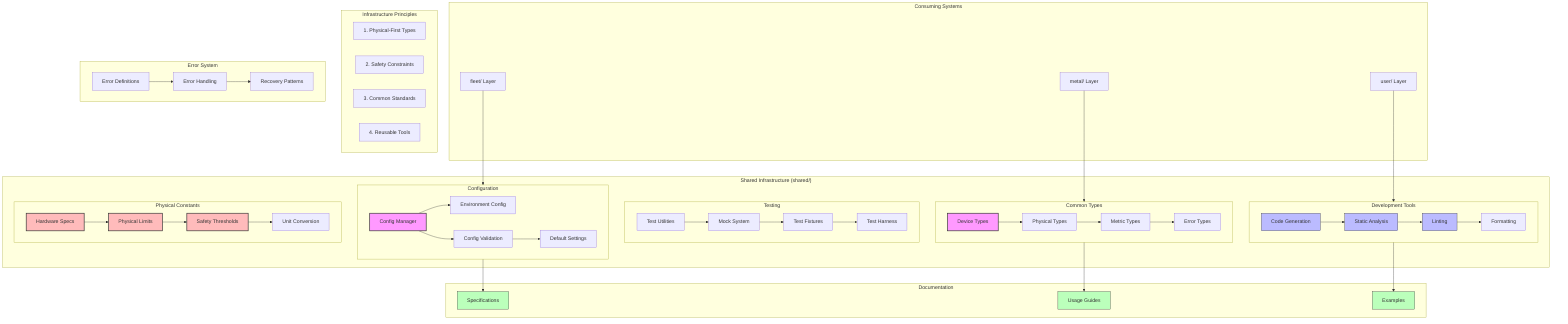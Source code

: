 graph TB
    %% Shared Infrastructure Overview
    subgraph SharedInfra["Shared Infrastructure (shared/)"]
        direction TB
        
        %% Configuration System
        subgraph Config["Configuration"]
            configMgr["Config Manager"]
            envConfig["Environment Config"]
            validation["Config Validation"]
            defaults["Default Settings"]
            
            configMgr --> envConfig
            configMgr --> validation
            validation --> defaults
        end

        %% Common Types
        subgraph Types["Common Types"]
            deviceTypes["Device Types"]
            physicalTypes["Physical Types"]
            metricTypes["Metric Types"]
            errorTypes["Error Types"]
            
            deviceTypes --> physicalTypes
            physicalTypes --> metricTypes
            metricTypes --> errorTypes
        end

        %% Testing Infrastructure
        subgraph Testing["Testing"]
            testUtils["Test Utilities"]
            mocks["Mock System"]
            fixtures["Test Fixtures"]
            harness["Test Harness"]
            
            testUtils --> mocks
            mocks --> fixtures
            fixtures --> harness
        end

        %% Tools
        subgraph Tools["Development Tools"]
            codegen["Code Generation"]
            analysis["Static Analysis"]
            linting["Linting"]
            formatting["Formatting"]
            
            codegen --> analysis
            analysis --> linting
            linting --> formatting
        end

        %% Physical Constants
        subgraph Constants["Physical Constants"]
            hardware["Hardware Specs"]
            limits["Physical Limits"]
            thresholds["Safety Thresholds"]
            conversion["Unit Conversion"]
            
            hardware --> limits
            limits --> thresholds
            thresholds --> conversion
        end
    end

    %% Consuming Systems
    subgraph Consumers["Consuming Systems"]
        metal["metal/ Layer"]
        fleet["fleet/ Layer"]
        user["user/ Layer"]
    end

    %% Documentation
    subgraph Docs["Documentation"]
        specs["Specifications"]
        guides["Usage Guides"]
        examples["Examples"]
    end

    %% Integration Points
    metal --> Types
    fleet --> Config
    user --> Tools

    Config --> specs
    Types --> guides
    Tools --> examples

    %% Style Definitions
    classDef core fill:#f9f,stroke:#333,stroke-width:2px
    classDef physical fill:#fbb,stroke:#333,stroke-width:2px
    classDef tools fill:#bbf,stroke:#333,stroke-width:1px
    classDef docs fill:#bfb,stroke:#333,stroke-width:1px

    class configMgr,deviceTypes core
    class hardware,limits,thresholds physical
    class codegen,analysis,linting tools
    class specs,guides,examples docs

    %% Notes
    subgraph Notes["Infrastructure Principles"]
        note1["1. Physical-First Types"]
        note2["2. Safety Constraints"]
        note3["3. Common Standards"]
        note4["4. Reusable Tools"]
    end

    %% Error Handling
    subgraph ErrorSystem["Error System"]
        errorDefs["Error Definitions"]
        handling["Error Handling"]
        recovery["Recovery Patterns"]
        
        errorDefs --> handling
        handling --> recovery
    end
